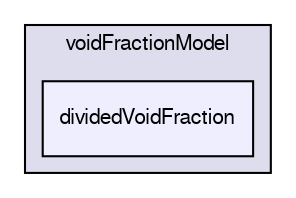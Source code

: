 digraph "/home/cgoniva/CFDEM/CFDEM-x.x-2.1.x/CFDEMcoupling-PUBLIC/src/lagrangian/cfdemParticle/subModels/voidFractionModel/dividedVoidFraction" {
  compound=true
  node [ fontsize="10", fontname="FreeSans"];
  edge [ labelfontsize="10", labelfontname="FreeSans"];
  subgraph clusterdir_0d572a40199fd375b32c34ae9527b915 {
    graph [ bgcolor="#ddddee", pencolor="black", label="voidFractionModel" fontname="FreeSans", fontsize="10", URL="dir_0d572a40199fd375b32c34ae9527b915.html"]
  dir_7085880b7fb3d2fa9f5fa9b2af31309e [shape=box, label="dividedVoidFraction", style="filled", fillcolor="#eeeeff", pencolor="black", URL="dir_7085880b7fb3d2fa9f5fa9b2af31309e.html"];
  }
}
